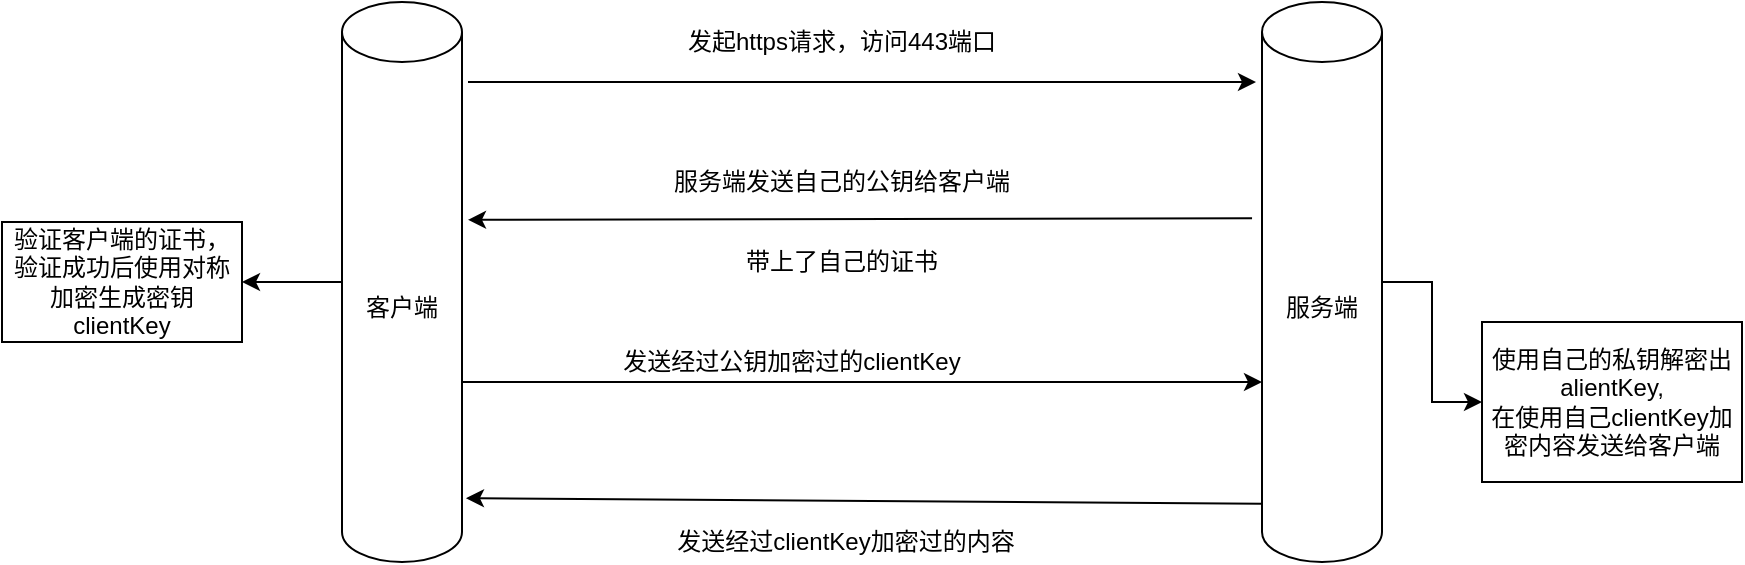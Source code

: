 <mxfile version="14.2.4" type="embed">
    <diagram id="JJpA2RZFw0q0BxvYOiks" name="第 1 页">
        <mxGraphModel dx="1916" dy="790" grid="1" gridSize="10" guides="1" tooltips="1" connect="1" arrows="1" fold="1" page="1" pageScale="1" pageWidth="827" pageHeight="1169" math="0" shadow="0">
            <root>
                <mxCell id="0"/>
                <mxCell id="1" parent="0"/>
                <mxCell id="11" value="" style="edgeStyle=orthogonalEdgeStyle;rounded=0;orthogonalLoop=1;jettySize=auto;html=1;" edge="1" parent="1" source="2" target="10">
                    <mxGeometry relative="1" as="geometry"/>
                </mxCell>
                <mxCell id="2" value="客户端" style="shape=cylinder3;whiteSpace=wrap;html=1;boundedLbl=1;backgroundOutline=1;size=15;" vertex="1" parent="1">
                    <mxGeometry x="110" y="120" width="60" height="280" as="geometry"/>
                </mxCell>
                <mxCell id="16" value="" style="edgeStyle=orthogonalEdgeStyle;rounded=0;orthogonalLoop=1;jettySize=auto;html=1;" edge="1" parent="1" source="3" target="15">
                    <mxGeometry relative="1" as="geometry"/>
                </mxCell>
                <mxCell id="3" value="服务端" style="shape=cylinder3;whiteSpace=wrap;html=1;boundedLbl=1;backgroundOutline=1;size=15;" vertex="1" parent="1">
                    <mxGeometry x="570" y="120" width="60" height="280" as="geometry"/>
                </mxCell>
                <mxCell id="4" value="" style="endArrow=classic;html=1;exitX=1.05;exitY=0.143;exitDx=0;exitDy=0;exitPerimeter=0;" edge="1" parent="1" source="2">
                    <mxGeometry width="50" height="50" relative="1" as="geometry">
                        <mxPoint x="390" y="230" as="sourcePoint"/>
                        <mxPoint x="567" y="160" as="targetPoint"/>
                    </mxGeometry>
                </mxCell>
                <mxCell id="5" value="发起https请求，访问443端口" style="text;html=1;strokeColor=none;fillColor=none;align=center;verticalAlign=middle;whiteSpace=wrap;rounded=0;" vertex="1" parent="1">
                    <mxGeometry x="260" y="130" width="200" height="20" as="geometry"/>
                </mxCell>
                <mxCell id="6" value="服务端发送自己的公钥给客户端" style="text;html=1;strokeColor=none;fillColor=none;align=center;verticalAlign=middle;whiteSpace=wrap;rounded=0;" vertex="1" parent="1">
                    <mxGeometry x="262" y="200" width="196" height="20" as="geometry"/>
                </mxCell>
                <mxCell id="8" value="" style="endArrow=classic;html=1;exitX=-0.083;exitY=0.386;exitDx=0;exitDy=0;exitPerimeter=0;entryX=1.05;entryY=0.389;entryDx=0;entryDy=0;entryPerimeter=0;" edge="1" parent="1" source="3" target="2">
                    <mxGeometry width="50" height="50" relative="1" as="geometry">
                        <mxPoint x="390" y="190" as="sourcePoint"/>
                        <mxPoint x="440" y="140" as="targetPoint"/>
                    </mxGeometry>
                </mxCell>
                <mxCell id="9" value="带上了自己的证书" style="text;html=1;strokeColor=none;fillColor=none;align=center;verticalAlign=middle;whiteSpace=wrap;rounded=0;" vertex="1" parent="1">
                    <mxGeometry x="295" y="240" width="130" height="20" as="geometry"/>
                </mxCell>
                <mxCell id="10" value="验证客户端的证书，验证成功后使用对称加密生成密钥clientKey" style="whiteSpace=wrap;html=1;" vertex="1" parent="1">
                    <mxGeometry x="-60" y="230" width="120" height="60" as="geometry"/>
                </mxCell>
                <mxCell id="12" value="" style="endArrow=classic;html=1;exitX=1;exitY=0.568;exitDx=0;exitDy=0;exitPerimeter=0;entryX=0;entryY=0.568;entryDx=0;entryDy=0;entryPerimeter=0;" edge="1" parent="1">
                    <mxGeometry width="50" height="50" relative="1" as="geometry">
                        <mxPoint x="170" y="310.0" as="sourcePoint"/>
                        <mxPoint x="570" y="310.0" as="targetPoint"/>
                    </mxGeometry>
                </mxCell>
                <mxCell id="14" value="发送经过公钥加密过的clientKey" style="text;html=1;strokeColor=none;fillColor=none;align=center;verticalAlign=middle;whiteSpace=wrap;rounded=0;" vertex="1" parent="1">
                    <mxGeometry x="240" y="290" width="190" height="20" as="geometry"/>
                </mxCell>
                <mxCell id="15" value="使用自己的私钥解密出alientKey,&lt;br&gt;在使用自己clientKey加密内容发送给客户端" style="whiteSpace=wrap;html=1;" vertex="1" parent="1">
                    <mxGeometry x="680" y="280" width="130" height="80" as="geometry"/>
                </mxCell>
                <mxCell id="17" value="" style="endArrow=classic;html=1;entryX=1.033;entryY=0.886;entryDx=0;entryDy=0;entryPerimeter=0;exitX=0;exitY=0.896;exitDx=0;exitDy=0;exitPerimeter=0;" edge="1" parent="1" source="3" target="2">
                    <mxGeometry width="50" height="50" relative="1" as="geometry">
                        <mxPoint x="350" y="400" as="sourcePoint"/>
                        <mxPoint x="400" y="350" as="targetPoint"/>
                    </mxGeometry>
                </mxCell>
                <mxCell id="18" value="发送经过clientKey加密过的内容" style="text;html=1;strokeColor=none;fillColor=none;align=center;verticalAlign=middle;whiteSpace=wrap;rounded=0;" vertex="1" parent="1">
                    <mxGeometry x="262" y="380" width="200" height="20" as="geometry"/>
                </mxCell>
            </root>
        </mxGraphModel>
    </diagram>
</mxfile>